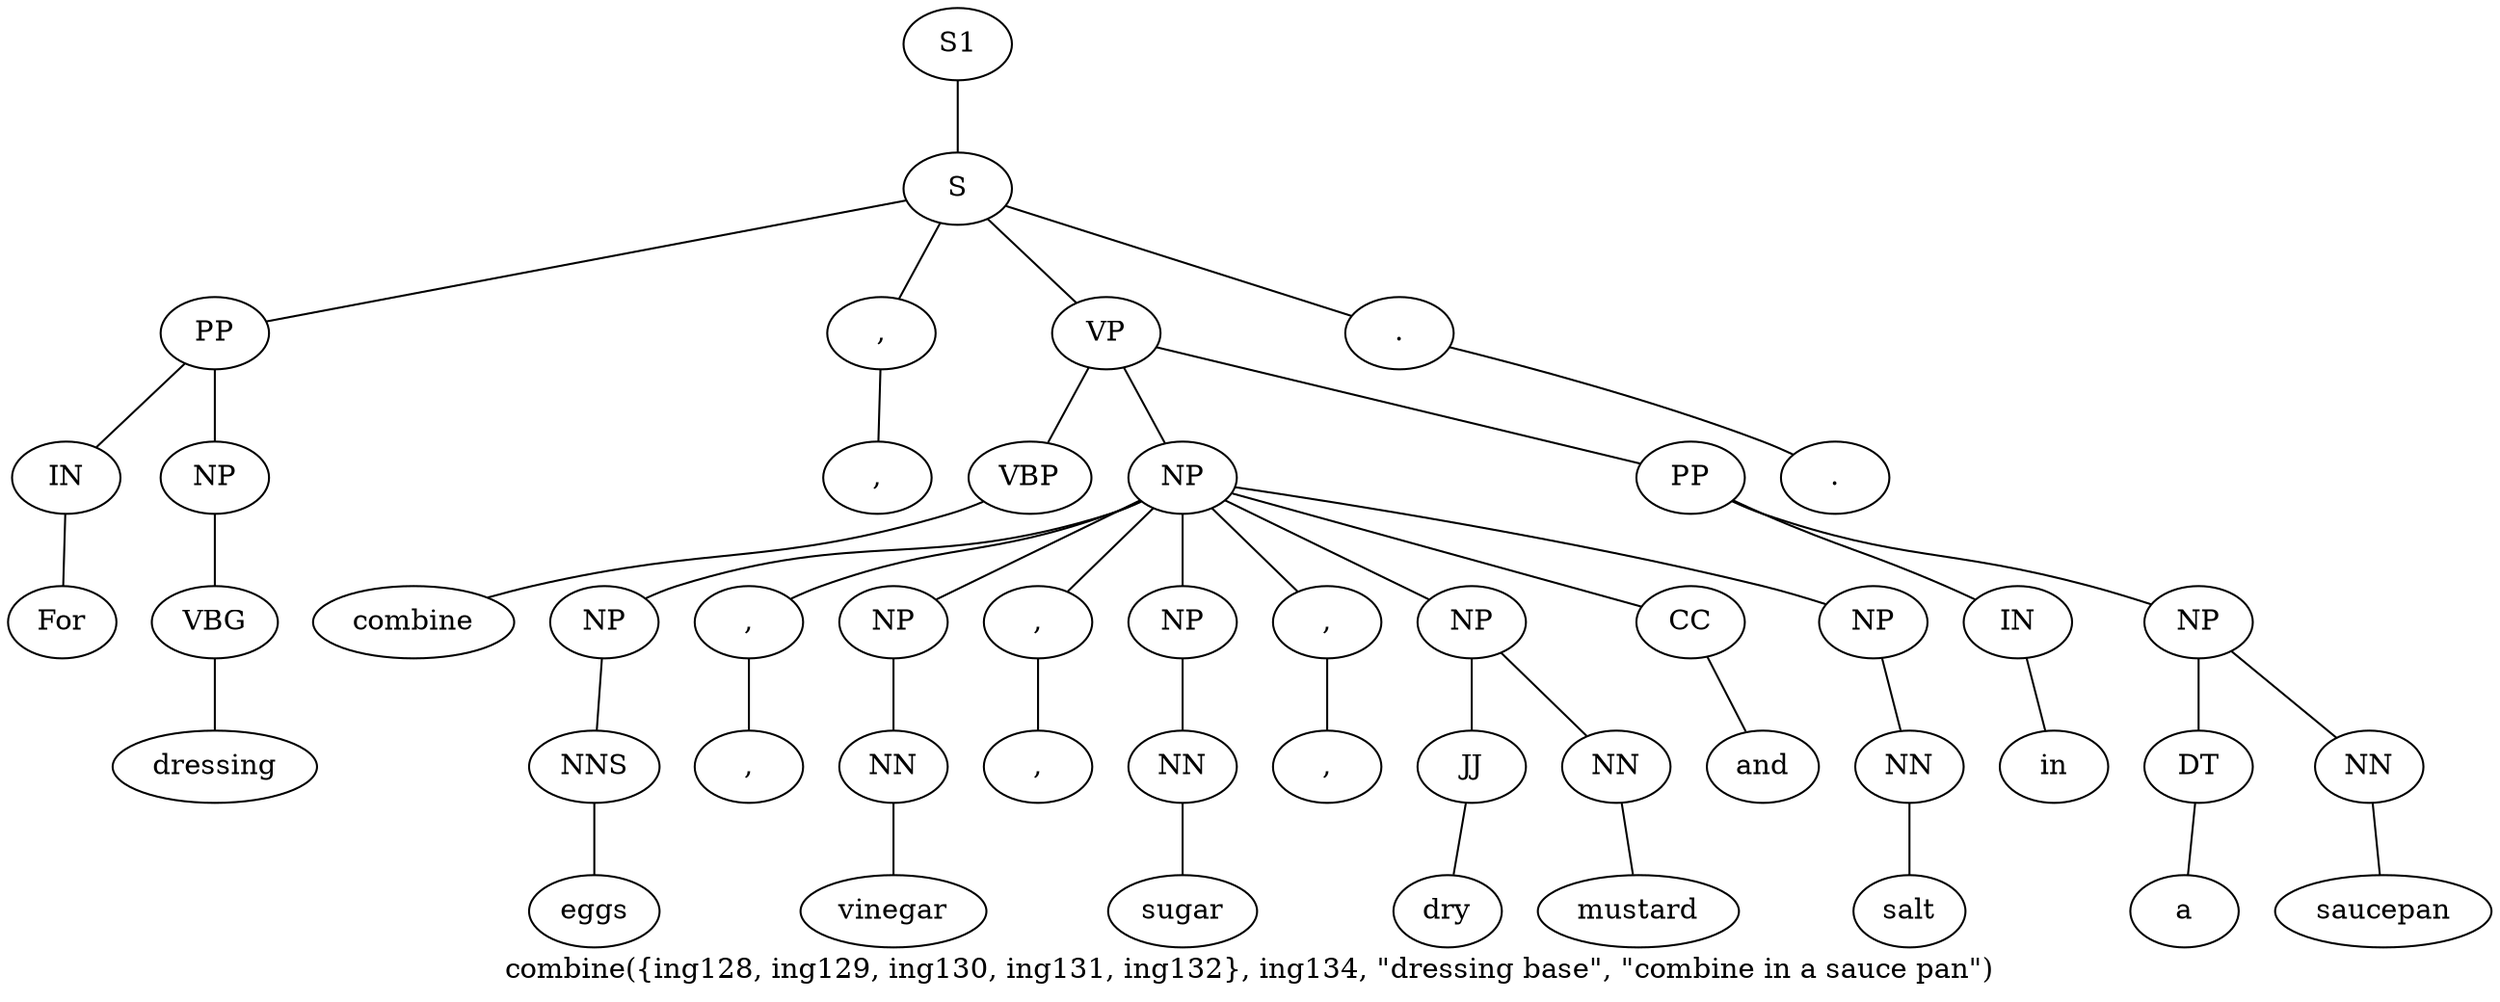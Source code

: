 graph SyntaxGraph {
	label = "combine({ing128, ing129, ing130, ing131, ing132}, ing134, \"dressing base\", \"combine in a sauce pan\")";
	Node0 [label="S1"];
	Node1 [label="S"];
	Node2 [label="PP"];
	Node3 [label="IN"];
	Node4 [label="For"];
	Node5 [label="NP"];
	Node6 [label="VBG"];
	Node7 [label="dressing"];
	Node8 [label=","];
	Node9 [label=","];
	Node10 [label="VP"];
	Node11 [label="VBP"];
	Node12 [label="combine"];
	Node13 [label="NP"];
	Node14 [label="NP"];
	Node15 [label="NNS"];
	Node16 [label="eggs"];
	Node17 [label=","];
	Node18 [label=","];
	Node19 [label="NP"];
	Node20 [label="NN"];
	Node21 [label="vinegar"];
	Node22 [label=","];
	Node23 [label=","];
	Node24 [label="NP"];
	Node25 [label="NN"];
	Node26 [label="sugar"];
	Node27 [label=","];
	Node28 [label=","];
	Node29 [label="NP"];
	Node30 [label="JJ"];
	Node31 [label="dry"];
	Node32 [label="NN"];
	Node33 [label="mustard"];
	Node34 [label="CC"];
	Node35 [label="and"];
	Node36 [label="NP"];
	Node37 [label="NN"];
	Node38 [label="salt"];
	Node39 [label="PP"];
	Node40 [label="IN"];
	Node41 [label="in"];
	Node42 [label="NP"];
	Node43 [label="DT"];
	Node44 [label="a"];
	Node45 [label="NN"];
	Node46 [label="saucepan"];
	Node47 [label="."];
	Node48 [label="."];

	Node0 -- Node1;
	Node1 -- Node2;
	Node1 -- Node8;
	Node1 -- Node10;
	Node1 -- Node47;
	Node2 -- Node3;
	Node2 -- Node5;
	Node3 -- Node4;
	Node5 -- Node6;
	Node6 -- Node7;
	Node8 -- Node9;
	Node10 -- Node11;
	Node10 -- Node13;
	Node10 -- Node39;
	Node11 -- Node12;
	Node13 -- Node14;
	Node13 -- Node17;
	Node13 -- Node19;
	Node13 -- Node22;
	Node13 -- Node24;
	Node13 -- Node27;
	Node13 -- Node29;
	Node13 -- Node34;
	Node13 -- Node36;
	Node14 -- Node15;
	Node15 -- Node16;
	Node17 -- Node18;
	Node19 -- Node20;
	Node20 -- Node21;
	Node22 -- Node23;
	Node24 -- Node25;
	Node25 -- Node26;
	Node27 -- Node28;
	Node29 -- Node30;
	Node29 -- Node32;
	Node30 -- Node31;
	Node32 -- Node33;
	Node34 -- Node35;
	Node36 -- Node37;
	Node37 -- Node38;
	Node39 -- Node40;
	Node39 -- Node42;
	Node40 -- Node41;
	Node42 -- Node43;
	Node42 -- Node45;
	Node43 -- Node44;
	Node45 -- Node46;
	Node47 -- Node48;
}